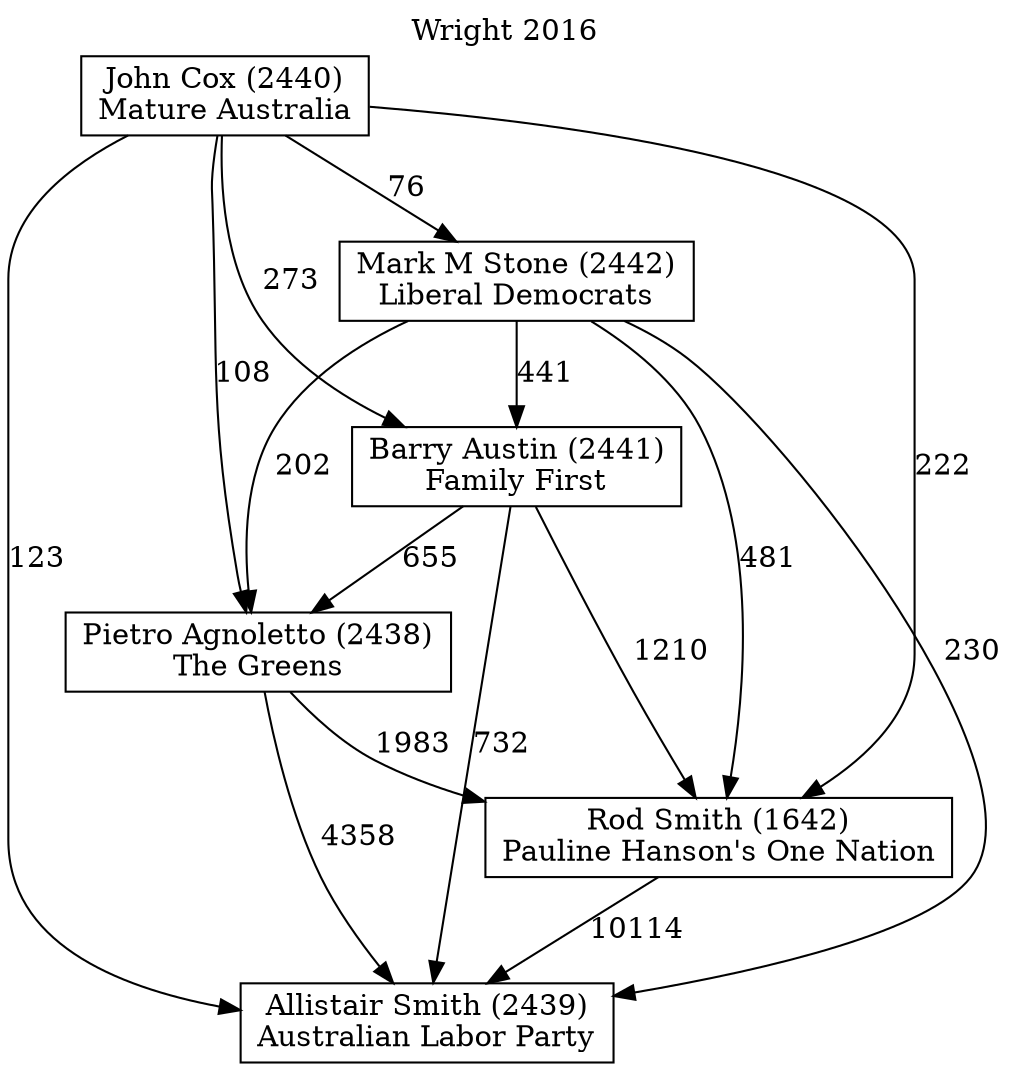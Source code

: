 // House preference flow
digraph "Allistair Smith (2439)_Wright_2016" {
	graph [label="Wright 2016" labelloc=t mclimit=10]
	node [shape=box]
	"Allistair Smith (2439)" [label="Allistair Smith (2439)
Australian Labor Party"]
	"Barry Austin (2441)" [label="Barry Austin (2441)
Family First"]
	"John Cox (2440)" [label="John Cox (2440)
Mature Australia"]
	"Mark M Stone (2442)" [label="Mark M Stone (2442)
Liberal Democrats"]
	"Pietro Agnoletto (2438)" [label="Pietro Agnoletto (2438)
The Greens"]
	"Rod Smith (1642)" [label="Rod Smith (1642)
Pauline Hanson's One Nation"]
	"Barry Austin (2441)" -> "Allistair Smith (2439)" [label=732]
	"Barry Austin (2441)" -> "Pietro Agnoletto (2438)" [label=655]
	"Barry Austin (2441)" -> "Rod Smith (1642)" [label=1210]
	"John Cox (2440)" -> "Allistair Smith (2439)" [label=123]
	"John Cox (2440)" -> "Barry Austin (2441)" [label=273]
	"John Cox (2440)" -> "Mark M Stone (2442)" [label=76]
	"John Cox (2440)" -> "Pietro Agnoletto (2438)" [label=108]
	"John Cox (2440)" -> "Rod Smith (1642)" [label=222]
	"Mark M Stone (2442)" -> "Allistair Smith (2439)" [label=230]
	"Mark M Stone (2442)" -> "Barry Austin (2441)" [label=441]
	"Mark M Stone (2442)" -> "Pietro Agnoletto (2438)" [label=202]
	"Mark M Stone (2442)" -> "Rod Smith (1642)" [label=481]
	"Pietro Agnoletto (2438)" -> "Allistair Smith (2439)" [label=4358]
	"Pietro Agnoletto (2438)" -> "Rod Smith (1642)" [label=1983]
	"Rod Smith (1642)" -> "Allistair Smith (2439)" [label=10114]
}
